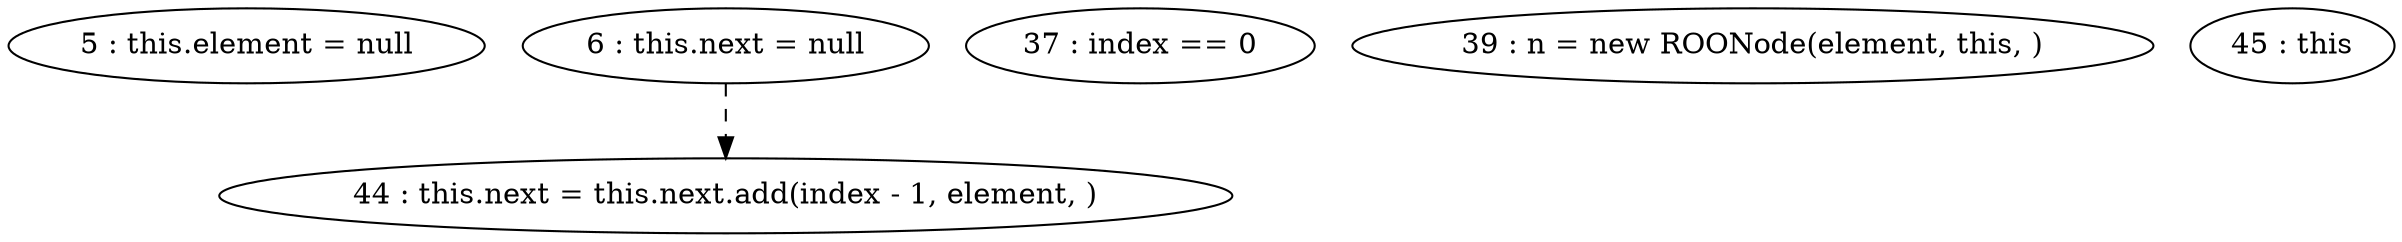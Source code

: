 digraph G {
"5 : this.element = null"
"6 : this.next = null"
"6 : this.next = null" -> "44 : this.next = this.next.add(index - 1, element, )" [style=dashed]
"37 : index == 0"
"39 : n = new ROONode(element, this, )"
"44 : this.next = this.next.add(index - 1, element, )"
"45 : this"
}